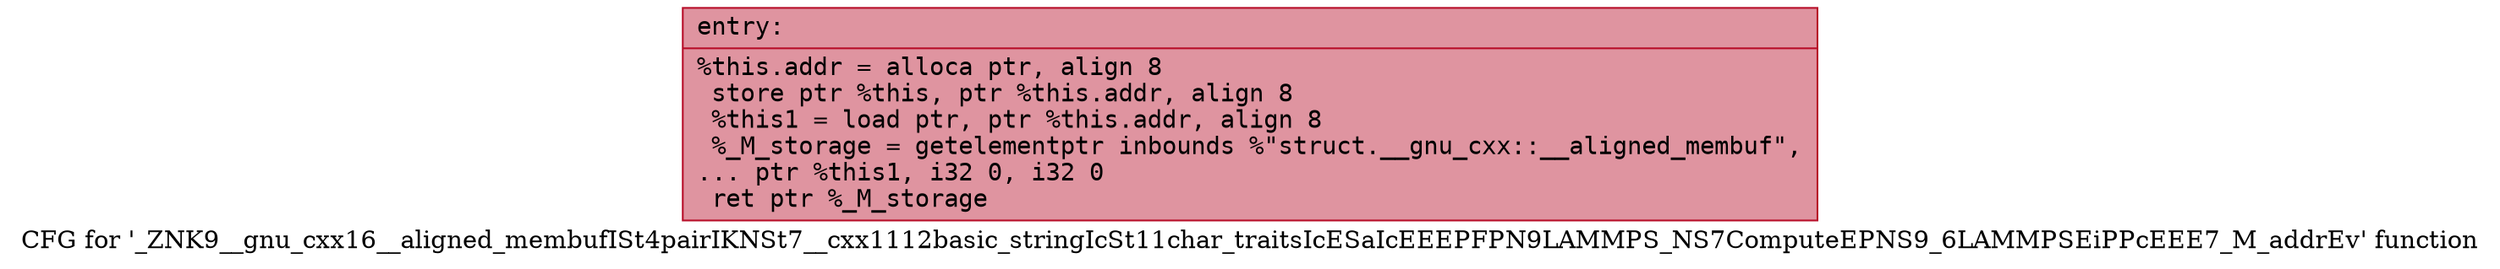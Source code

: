 digraph "CFG for '_ZNK9__gnu_cxx16__aligned_membufISt4pairIKNSt7__cxx1112basic_stringIcSt11char_traitsIcESaIcEEEPFPN9LAMMPS_NS7ComputeEPNS9_6LAMMPSEiPPcEEE7_M_addrEv' function" {
	label="CFG for '_ZNK9__gnu_cxx16__aligned_membufISt4pairIKNSt7__cxx1112basic_stringIcSt11char_traitsIcESaIcEEEPFPN9LAMMPS_NS7ComputeEPNS9_6LAMMPSEiPPcEEE7_M_addrEv' function";

	Node0x561f164da570 [shape=record,color="#b70d28ff", style=filled, fillcolor="#b70d2870" fontname="Courier",label="{entry:\l|  %this.addr = alloca ptr, align 8\l  store ptr %this, ptr %this.addr, align 8\l  %this1 = load ptr, ptr %this.addr, align 8\l  %_M_storage = getelementptr inbounds %\"struct.__gnu_cxx::__aligned_membuf\",\l... ptr %this1, i32 0, i32 0\l  ret ptr %_M_storage\l}"];
}
